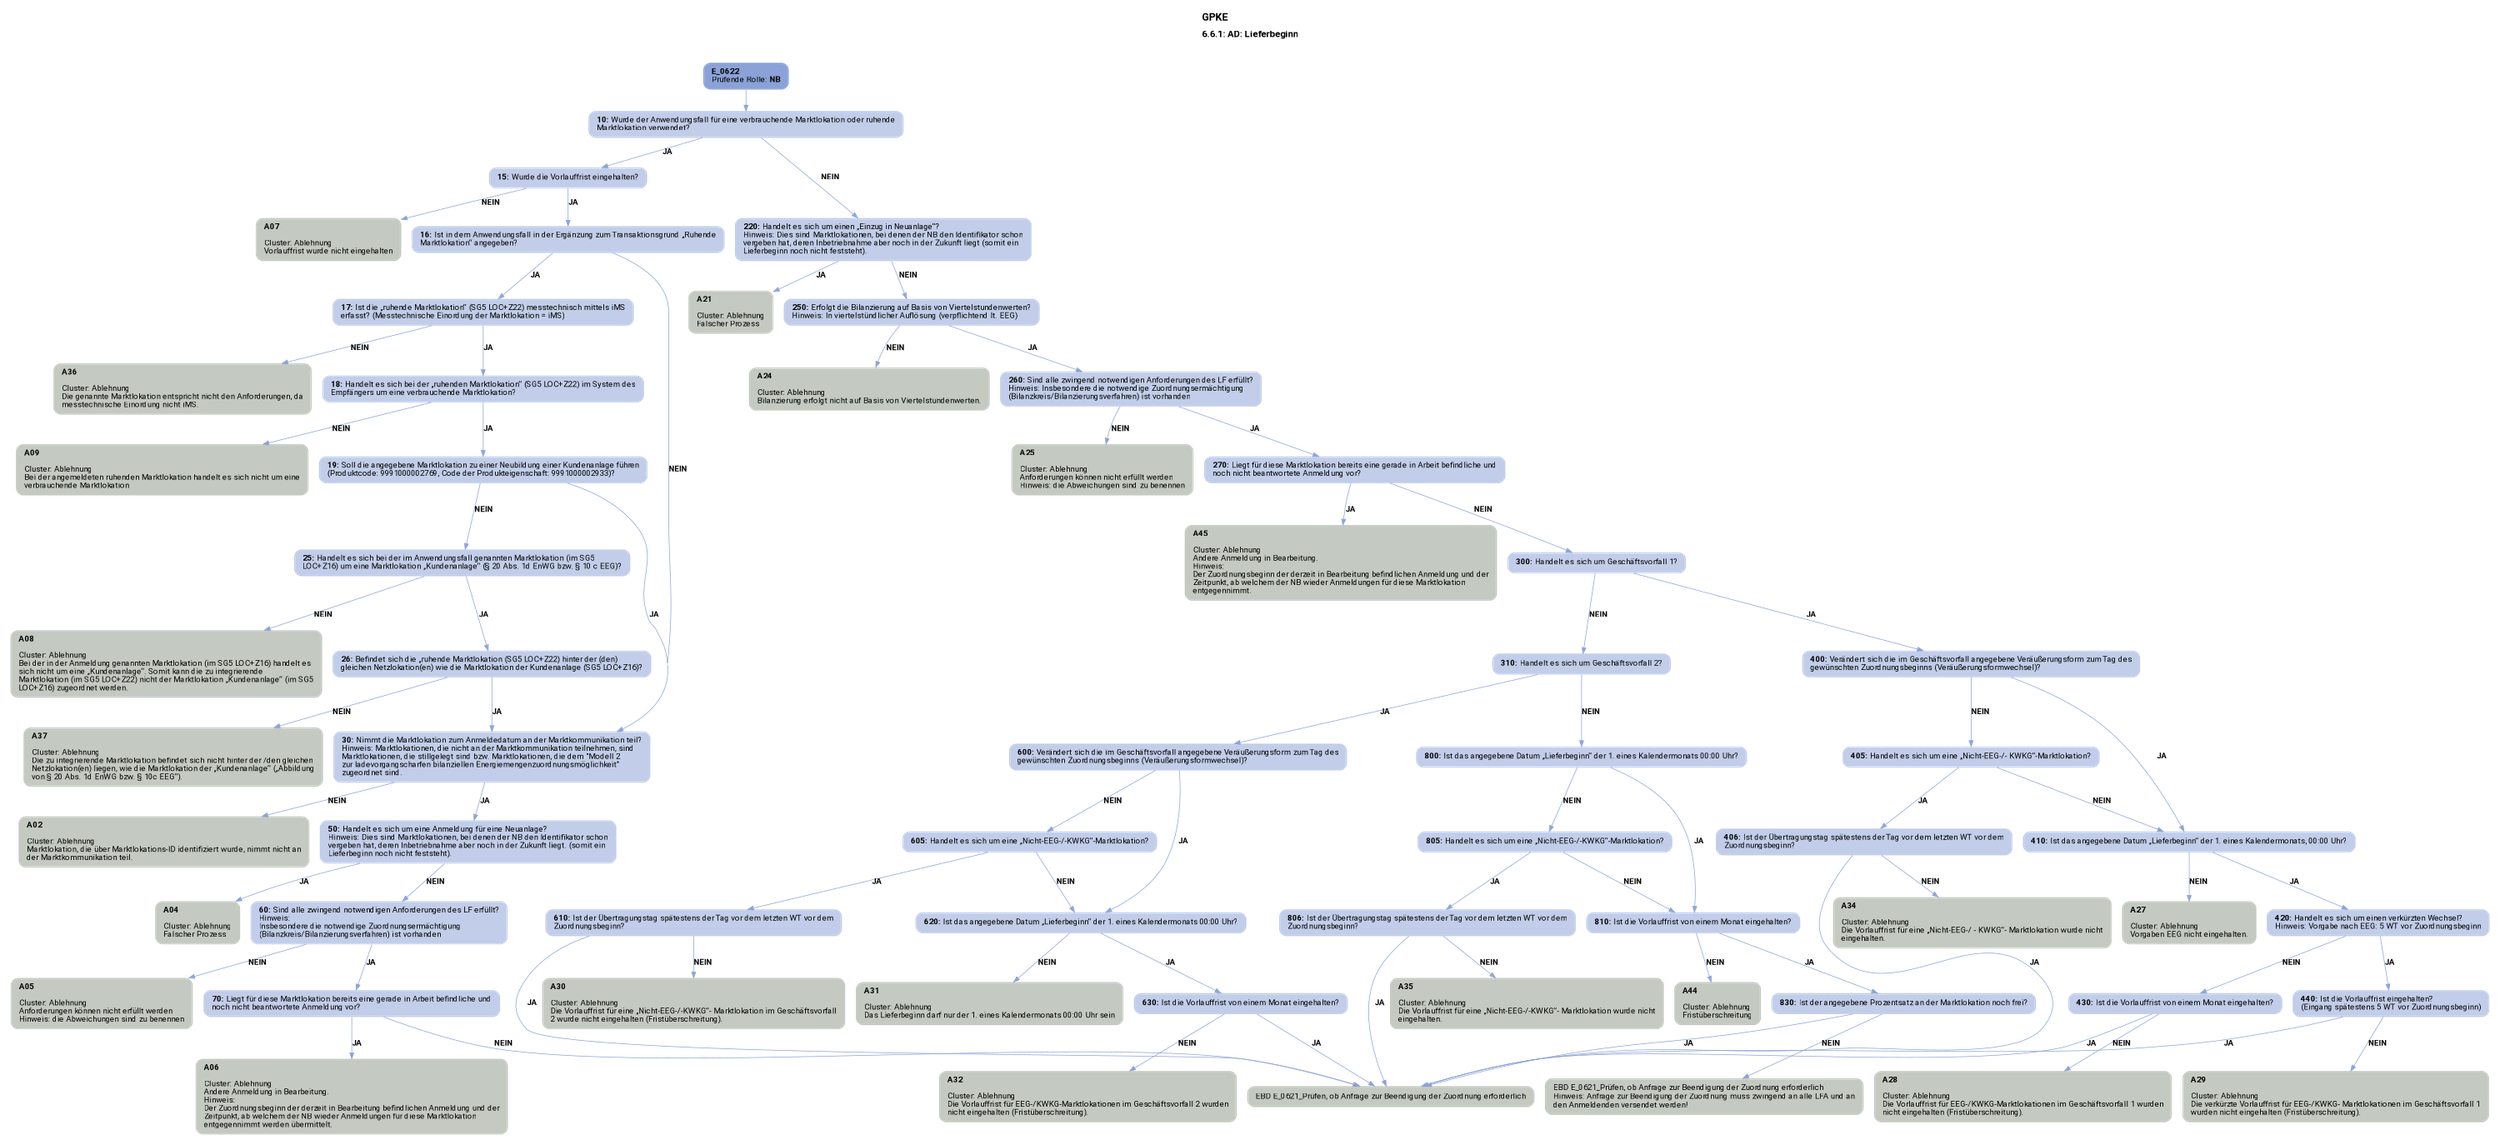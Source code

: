 digraph D {
    labelloc="t";
    label=<<B><FONT POINT-SIZE="18">GPKE</FONT></B><BR align="left"/><BR/><B><FONT POINT-SIZE="16">6.6.1: AD: Lieferbeginn</FONT></B><BR align="left"/><BR/><BR/><BR/>>;
    ratio="compress";
    concentrate=true;
    pack=true;
    rankdir=TB;
    packmode="array";
    size="20,20";
    fontsize=12;
    pad=0.25;
    "Start" [margin="0.2,0.12", shape=box, style="filled,rounded", penwidth=0.0, fillcolor="#8ba2d7", label=<<B>E_0622</B><BR align="left"/><FONT>Prüfende Rolle: <B>NB</B></FONT><BR align="center"/>>, fontname="Roboto, sans-serif"];
    "10" [margin="0.2,0.12", shape=box, style="filled,rounded", penwidth=0.0, fillcolor="#c2cee9", label=<<B>10: </B>Wurde der Anwendungsfall für eine verbrauchende Marktlokation oder ruhende<BR align="left"/>Marktlokation verwendet?<BR align="left"/>>, fontname="Roboto, sans-serif"];
    "15" [margin="0.2,0.12", shape=box, style="filled,rounded", penwidth=0.0, fillcolor="#c2cee9", label=<<B>15: </B>Wurde die Vorlauffrist eingehalten?<BR align="left"/>>, fontname="Roboto, sans-serif"];
    "A07" [margin="0.2,0.12", shape=box, style="filled,rounded", penwidth=0.0, fillcolor="#c4cac1", label=<<B>A07</B><BR align="left"/><BR align="left"/><FONT>Cluster: Ablehnung<BR align="left"/>Vorlauffrist wurde nicht eingehalten<BR align="left"/></FONT>>, fontname="Roboto, sans-serif"];
    "16" [margin="0.2,0.12", shape=box, style="filled,rounded", penwidth=0.0, fillcolor="#c2cee9", label=<<B>16: </B>Ist in dem Anwendungsfall in der Ergänzung zum Transaktionsgrund „Ruhende<BR align="left"/>Marktlokation“ angegeben?<BR align="left"/>>, fontname="Roboto, sans-serif"];
    "17" [margin="0.2,0.12", shape=box, style="filled,rounded", penwidth=0.0, fillcolor="#c2cee9", label=<<B>17: </B>Ist die „ruhende Marktlokation“ (SG5 LOC+Z22) messtechnisch mittels iMS<BR align="left"/>erfasst? (Messtechnische Einordung der Marktlokation = iMS)<BR align="left"/>>, fontname="Roboto, sans-serif"];
    "A36" [margin="0.2,0.12", shape=box, style="filled,rounded", penwidth=0.0, fillcolor="#c4cac1", label=<<B>A36</B><BR align="left"/><BR align="left"/><FONT>Cluster: Ablehnung<BR align="left"/>Die genannte Marktlokation entspricht nicht den Anforderungen, da<BR align="left"/>messtechnische Einordung nicht iMS.<BR align="left"/></FONT>>, fontname="Roboto, sans-serif"];
    "18" [margin="0.2,0.12", shape=box, style="filled,rounded", penwidth=0.0, fillcolor="#c2cee9", label=<<B>18: </B>Handelt es sich bei der „ruhenden Marktlokation“ (SG5 LOC+Z22) im System des<BR align="left"/>Empfängers um eine verbrauchende Marktlokation?<BR align="left"/>>, fontname="Roboto, sans-serif"];
    "A09" [margin="0.2,0.12", shape=box, style="filled,rounded", penwidth=0.0, fillcolor="#c4cac1", label=<<B>A09</B><BR align="left"/><BR align="left"/><FONT>Cluster: Ablehnung<BR align="left"/>Bei der angemeldeten ruhenden Marktlokation handelt es sich nicht um eine<BR align="left"/>verbrauchende Marktlokation<BR align="left"/></FONT>>, fontname="Roboto, sans-serif"];
    "19" [margin="0.2,0.12", shape=box, style="filled,rounded", penwidth=0.0, fillcolor="#c2cee9", label=<<B>19: </B>Soll die angegebene Marktlokation zu einer Neubildung einer Kundenanlage führen<BR align="left"/>(Produktcode: 9991000002769, Code der Produkteigenschaft: 9991000002933)?<BR align="left"/>>, fontname="Roboto, sans-serif"];
    "25" [margin="0.2,0.12", shape=box, style="filled,rounded", penwidth=0.0, fillcolor="#c2cee9", label=<<B>25: </B>Handelt es sich bei der im Anwendungsfall genannten Marktlokation (im SG5<BR align="left"/>LOC+Z16) um eine Marktlokation „Kundenanlage“ (§ 20 Abs. 1d EnWG bzw. § 10 c EEG)?<BR align="left"/>>, fontname="Roboto, sans-serif"];
    "A08" [margin="0.2,0.12", shape=box, style="filled,rounded", penwidth=0.0, fillcolor="#c4cac1", label=<<B>A08</B><BR align="left"/><BR align="left"/><FONT>Cluster: Ablehnung<BR align="left"/>Bei der in der Anmeldung genannten Marktlokation (im SG5 LOC+Z16) handelt es<BR align="left"/>sich nicht um eine „Kundenanlage“. Somit kann die zu integrierende<BR align="left"/>Marktlokation (im SG5 LOC+Z22) nicht der Marktlokation „Kundenanlage“ (im SG5<BR align="left"/>LOC+Z16) zugeordnet werden.<BR align="left"/></FONT>>, fontname="Roboto, sans-serif"];
    "26" [margin="0.2,0.12", shape=box, style="filled,rounded", penwidth=0.0, fillcolor="#c2cee9", label=<<B>26: </B>Befindet sich die „ruhende Marktlokation (SG5 LOC+Z22) hinter der (den)<BR align="left"/>gleichen Netzlokation(en) wie die Marktlokation der Kundenanlage (SG5 LOC+Z16)?<BR align="left"/>>, fontname="Roboto, sans-serif"];
    "A37" [margin="0.2,0.12", shape=box, style="filled,rounded", penwidth=0.0, fillcolor="#c4cac1", label=<<B>A37</B><BR align="left"/><BR align="left"/><FONT>Cluster: Ablehnung<BR align="left"/>Die zu integrierende Marktlokation befindet sich nicht hinter der /den gleichen<BR align="left"/>Netzlokation(en) liegen, wie die Marktlokation der „Kundenanlage“ („Abbildung<BR align="left"/>von § 20 Abs. 1d EnWG bzw. § 10c EEG“).<BR align="left"/></FONT>>, fontname="Roboto, sans-serif"];
    "30" [margin="0.2,0.12", shape=box, style="filled,rounded", penwidth=0.0, fillcolor="#c2cee9", label=<<B>30: </B>Nimmt die Marktlokation zum Anmeldedatum an der Marktkommunikation teil?<BR align="left"/>Hinweis: Marktlokationen, die nicht an der Marktkommunikation teilnehmen, sind<BR align="left"/>Marktlokationen, die stillgelegt sind bzw. Marktlokationen, die dem "Modell 2<BR align="left"/>zur ladevorgangscharfen bilanziellen Energiemengenzuordnungsmöglichkeit"<BR align="left"/>zugeordnet sind.<BR align="left"/>>, fontname="Roboto, sans-serif"];
    "A02" [margin="0.2,0.12", shape=box, style="filled,rounded", penwidth=0.0, fillcolor="#c4cac1", label=<<B>A02</B><BR align="left"/><BR align="left"/><FONT>Cluster: Ablehnung<BR align="left"/>Marktlokation, die über Marktlokations-ID identifiziert wurde, nimmt nicht an<BR align="left"/>der Marktkommunikation teil.<BR align="left"/></FONT>>, fontname="Roboto, sans-serif"];
    "50" [margin="0.2,0.12", shape=box, style="filled,rounded", penwidth=0.0, fillcolor="#c2cee9", label=<<B>50: </B>Handelt es sich um eine Anmeldung für eine Neuanlage?<BR align="left"/>Hinweis: Dies sind Marktlokationen, bei denen der NB den Identifikator schon<BR align="left"/>vergeben hat, deren Inbetriebnahme aber noch in der Zukunft liegt. (somit ein<BR align="left"/>Lieferbeginn noch nicht feststeht).<BR align="left"/>>, fontname="Roboto, sans-serif"];
    "A04" [margin="0.2,0.12", shape=box, style="filled,rounded", penwidth=0.0, fillcolor="#c4cac1", label=<<B>A04</B><BR align="left"/><BR align="left"/><FONT>Cluster: Ablehnung<BR align="left"/>Falscher Prozess<BR align="left"/></FONT>>, fontname="Roboto, sans-serif"];
    "60" [margin="0.2,0.12", shape=box, style="filled,rounded", penwidth=0.0, fillcolor="#c2cee9", label=<<B>60: </B>Sind alle zwingend notwendigen Anforderungen des LF erfüllt?<BR align="left"/>Hinweis:<BR align="left"/>Insbesondere die notwendige Zuordnungsermächtigung<BR align="left"/>(Bilanzkreis/Bilanzierungsverfahren) ist vorhanden<BR align="left"/>>, fontname="Roboto, sans-serif"];
    "A05" [margin="0.2,0.12", shape=box, style="filled,rounded", penwidth=0.0, fillcolor="#c4cac1", label=<<B>A05</B><BR align="left"/><BR align="left"/><FONT>Cluster: Ablehnung<BR align="left"/>Anforderungen können nicht erfüllt werden<BR align="left"/>Hinweis: die Abweichungen sind zu benennen<BR align="left"/></FONT>>, fontname="Roboto, sans-serif"];
    "70" [margin="0.2,0.12", shape=box, style="filled,rounded", penwidth=0.0, fillcolor="#c2cee9", label=<<B>70: </B>Liegt für diese Marktlokation bereits eine gerade in Arbeit befindliche und<BR align="left"/>noch nicht beantwortete Anmeldung vor?<BR align="left"/>>, fontname="Roboto, sans-serif"];
    "A06" [margin="0.2,0.12", shape=box, style="filled,rounded", penwidth=0.0, fillcolor="#c4cac1", label=<<B>A06</B><BR align="left"/><BR align="left"/><FONT>Cluster: Ablehnung<BR align="left"/>Andere Anmeldung in Bearbeitung.<BR align="left"/>Hinweis:<BR align="left"/>Der Zuordnungsbeginn der derzeit in Bearbeitung befindlichen Anmeldung und der<BR align="left"/>Zeitpunkt, ab welchem der NB wieder Anmeldungen für diese Marktlokation<BR align="left"/>entgegennimmt werden übermittelt.<BR align="left"/></FONT>>, fontname="Roboto, sans-serif"];
    "EBD E_0621_Prüfen, ob Anfrage zur Beendigung der Zuordnung erforderlich" [margin="0.2,0.12", shape=box, style="filled,rounded", penwidth=0.0, fillcolor="#c4cac1", label=<<FONT>EBD E_0621_Prüfen, ob Anfrage zur Beendigung der Zuordnung erforderlich<BR align="left"/></FONT>>, fontname="Roboto, sans-serif"];
    "220" [margin="0.2,0.12", shape=box, style="filled,rounded", penwidth=0.0, fillcolor="#c2cee9", label=<<B>220: </B>Handelt es sich um einen „Einzug in Neuanlage“?<BR align="left"/>Hinweis: Dies sind Marktlokationen, bei denen der NB den Identifikator schon<BR align="left"/>vergeben hat, deren Inbetriebnahme aber noch in der Zukunft liegt (somit ein<BR align="left"/>Lieferbeginn noch nicht feststeht).<BR align="left"/>>, fontname="Roboto, sans-serif"];
    "A21" [margin="0.2,0.12", shape=box, style="filled,rounded", penwidth=0.0, fillcolor="#c4cac1", label=<<B>A21</B><BR align="left"/><BR align="left"/><FONT>Cluster: Ablehnung<BR align="left"/>Falscher Prozess<BR align="left"/></FONT>>, fontname="Roboto, sans-serif"];
    "250" [margin="0.2,0.12", shape=box, style="filled,rounded", penwidth=0.0, fillcolor="#c2cee9", label=<<B>250: </B>Erfolgt die Bilanzierung auf Basis von Viertelstundenwerten?<BR align="left"/>Hinweis: In viertelstündlicher Auflösung (verpflichtend lt. EEG)<BR align="left"/>>, fontname="Roboto, sans-serif"];
    "A24" [margin="0.2,0.12", shape=box, style="filled,rounded", penwidth=0.0, fillcolor="#c4cac1", label=<<B>A24</B><BR align="left"/><BR align="left"/><FONT>Cluster: Ablehnung<BR align="left"/>Bilanzierung erfolgt nicht auf Basis von Viertelstundenwerten.<BR align="left"/></FONT>>, fontname="Roboto, sans-serif"];
    "260" [margin="0.2,0.12", shape=box, style="filled,rounded", penwidth=0.0, fillcolor="#c2cee9", label=<<B>260: </B>Sind alle zwingend notwendigen Anforderungen des LF erfüllt?<BR align="left"/>Hinweis: Insbesondere die notwendige Zuordnungsermächtigung<BR align="left"/>(Bilanzkreis/Bilanzierungsverfahren) ist vorhanden<BR align="left"/>>, fontname="Roboto, sans-serif"];
    "A25" [margin="0.2,0.12", shape=box, style="filled,rounded", penwidth=0.0, fillcolor="#c4cac1", label=<<B>A25</B><BR align="left"/><BR align="left"/><FONT>Cluster: Ablehnung<BR align="left"/>Anforderungen können nicht erfüllt werden<BR align="left"/>Hinweis: die Abweichungen sind zu benennen<BR align="left"/></FONT>>, fontname="Roboto, sans-serif"];
    "270" [margin="0.2,0.12", shape=box, style="filled,rounded", penwidth=0.0, fillcolor="#c2cee9", label=<<B>270: </B>Liegt für diese Marktlokation bereits eine gerade in Arbeit befindliche und<BR align="left"/>noch nicht beantwortete Anmeldung vor?<BR align="left"/>>, fontname="Roboto, sans-serif"];
    "A45" [margin="0.2,0.12", shape=box, style="filled,rounded", penwidth=0.0, fillcolor="#c4cac1", label=<<B>A45</B><BR align="left"/><BR align="left"/><FONT>Cluster: Ablehnung<BR align="left"/>Andere Anmeldung in Bearbeitung.<BR align="left"/>Hinweis:<BR align="left"/>Der Zuordnungsbeginn der derzeit in Bearbeitung befindlichen Anmeldung und der<BR align="left"/>Zeitpunkt, ab welchem der NB wieder Anmeldungen für diese Marktlokation<BR align="left"/>entgegennimmt.<BR align="left"/></FONT>>, fontname="Roboto, sans-serif"];
    "300" [margin="0.2,0.12", shape=box, style="filled,rounded", penwidth=0.0, fillcolor="#c2cee9", label=<<B>300: </B>Handelt es sich um Geschäftsvorfall 1?<BR align="left"/>>, fontname="Roboto, sans-serif"];
    "310" [margin="0.2,0.12", shape=box, style="filled,rounded", penwidth=0.0, fillcolor="#c2cee9", label=<<B>310: </B>Handelt es sich um Geschäftsvorfall 2?<BR align="left"/>>, fontname="Roboto, sans-serif"];
    "400" [margin="0.2,0.12", shape=box, style="filled,rounded", penwidth=0.0, fillcolor="#c2cee9", label=<<B>400: </B>Verändert sich die im Geschäftsvorfall angegebene Veräußerungsform zum Tag des<BR align="left"/>gewünschten Zuordnungsbeginns (Veräußerungsformwechsel)?<BR align="left"/>>, fontname="Roboto, sans-serif"];
    "405" [margin="0.2,0.12", shape=box, style="filled,rounded", penwidth=0.0, fillcolor="#c2cee9", label=<<B>405: </B>Handelt es sich um eine „Nicht-EEG-/- KWKG“-Marktlokation?<BR align="left"/>>, fontname="Roboto, sans-serif"];
    "406" [margin="0.2,0.12", shape=box, style="filled,rounded", penwidth=0.0, fillcolor="#c2cee9", label=<<B>406: </B>Ist der Übertragungstag spätestens der Tag vor dem letzten WT vor dem<BR align="left"/>Zuordnungsbeginn?<BR align="left"/>>, fontname="Roboto, sans-serif"];
    "A34" [margin="0.2,0.12", shape=box, style="filled,rounded", penwidth=0.0, fillcolor="#c4cac1", label=<<B>A34</B><BR align="left"/><BR align="left"/><FONT>Cluster: Ablehnung<BR align="left"/>Die Vorlauffrist für eine „Nicht-EEG-/ - KWKG“- Marktlokation wurde nicht<BR align="left"/>eingehalten.<BR align="left"/></FONT>>, fontname="Roboto, sans-serif"];
    "410" [margin="0.2,0.12", shape=box, style="filled,rounded", penwidth=0.0, fillcolor="#c2cee9", label=<<B>410: </B>Ist das angegebene Datum „Lieferbeginn“ der 1. eines Kalendermonats, 00:00 Uhr?<BR align="left"/>>, fontname="Roboto, sans-serif"];
    "A27" [margin="0.2,0.12", shape=box, style="filled,rounded", penwidth=0.0, fillcolor="#c4cac1", label=<<B>A27</B><BR align="left"/><BR align="left"/><FONT>Cluster: Ablehnung<BR align="left"/>Vorgaben EEG nicht eingehalten.<BR align="left"/></FONT>>, fontname="Roboto, sans-serif"];
    "420" [margin="0.2,0.12", shape=box, style="filled,rounded", penwidth=0.0, fillcolor="#c2cee9", label=<<B>420: </B>Handelt es sich um einen verkürzten Wechsel?<BR align="left"/>Hinweis: Vorgabe nach EEG: 5 WT vor Zuordnungsbeginn<BR align="left"/>>, fontname="Roboto, sans-serif"];
    "430" [margin="0.2,0.12", shape=box, style="filled,rounded", penwidth=0.0, fillcolor="#c2cee9", label=<<B>430: </B>Ist die Vorlauffrist von einem Monat eingehalten?<BR align="left"/>>, fontname="Roboto, sans-serif"];
    "A28" [margin="0.2,0.12", shape=box, style="filled,rounded", penwidth=0.0, fillcolor="#c4cac1", label=<<B>A28</B><BR align="left"/><BR align="left"/><FONT>Cluster: Ablehnung<BR align="left"/>Die Vorlauffrist für EEG-/KWKG-Marktlokationen im Geschäftsvorfall 1 wurden<BR align="left"/>nicht eingehalten (Fristüberschreitung).<BR align="left"/></FONT>>, fontname="Roboto, sans-serif"];
    "440" [margin="0.2,0.12", shape=box, style="filled,rounded", penwidth=0.0, fillcolor="#c2cee9", label=<<B>440: </B>Ist die Vorlauffrist eingehalten?<BR align="left"/>(Eingang spätestens 5 WT vor Zuordnungsbeginn)<BR align="left"/>>, fontname="Roboto, sans-serif"];
    "A29" [margin="0.2,0.12", shape=box, style="filled,rounded", penwidth=0.0, fillcolor="#c4cac1", label=<<B>A29</B><BR align="left"/><BR align="left"/><FONT>Cluster: Ablehnung<BR align="left"/>Die verkürzte Vorlauffrist für EEG-/KWKG- Marktlokationen im Geschäftsvorfall 1<BR align="left"/>wurden nicht eingehalten (Fristüberschreitung).<BR align="left"/></FONT>>, fontname="Roboto, sans-serif"];
    "600" [margin="0.2,0.12", shape=box, style="filled,rounded", penwidth=0.0, fillcolor="#c2cee9", label=<<B>600: </B>Verändert sich die im Geschäftsvorfall angegebene Veräußerungsform zum Tag des<BR align="left"/>gewünschten Zuordnungsbeginns (Veräußerungsformwechsel)?<BR align="left"/>>, fontname="Roboto, sans-serif"];
    "605" [margin="0.2,0.12", shape=box, style="filled,rounded", penwidth=0.0, fillcolor="#c2cee9", label=<<B>605: </B>Handelt es sich um eine „Nicht-EEG-/-KWKG“-Marktlokation?<BR align="left"/>>, fontname="Roboto, sans-serif"];
    "610" [margin="0.2,0.12", shape=box, style="filled,rounded", penwidth=0.0, fillcolor="#c2cee9", label=<<B>610: </B>Ist der Übertragungstag spätestens der Tag vor dem letzten WT vor dem<BR align="left"/>Zuordnungsbeginn?<BR align="left"/>>, fontname="Roboto, sans-serif"];
    "A30" [margin="0.2,0.12", shape=box, style="filled,rounded", penwidth=0.0, fillcolor="#c4cac1", label=<<B>A30</B><BR align="left"/><BR align="left"/><FONT>Cluster: Ablehnung<BR align="left"/>Die Vorlauffrist für eine „Nicht-EEG-/-KWKG“- Marktlokation im Geschäftsvorfall<BR align="left"/>2 wurde nicht eingehalten (Fristüberschreitung).<BR align="left"/></FONT>>, fontname="Roboto, sans-serif"];
    "620" [margin="0.2,0.12", shape=box, style="filled,rounded", penwidth=0.0, fillcolor="#c2cee9", label=<<B>620: </B>Ist das angegebene Datum „Lieferbeginn“ der 1. eines Kalendermonats 00:00 Uhr?<BR align="left"/>>, fontname="Roboto, sans-serif"];
    "A31" [margin="0.2,0.12", shape=box, style="filled,rounded", penwidth=0.0, fillcolor="#c4cac1", label=<<B>A31</B><BR align="left"/><BR align="left"/><FONT>Cluster: Ablehnung<BR align="left"/>Das Lieferbeginn darf nur der 1. eines Kalendermonats 00:00 Uhr sein<BR align="left"/></FONT>>, fontname="Roboto, sans-serif"];
    "630" [margin="0.2,0.12", shape=box, style="filled,rounded", penwidth=0.0, fillcolor="#c2cee9", label=<<B>630: </B>Ist die Vorlauffrist von einem Monat eingehalten?<BR align="left"/>>, fontname="Roboto, sans-serif"];
    "A32" [margin="0.2,0.12", shape=box, style="filled,rounded", penwidth=0.0, fillcolor="#c4cac1", label=<<B>A32</B><BR align="left"/><BR align="left"/><FONT>Cluster: Ablehnung<BR align="left"/>Die Vorlauffrist für EEG-/KWKG-Marktlokationen im Geschäftsvorfall 2 wurden<BR align="left"/>nicht eingehalten (Fristüberschreitung).<BR align="left"/></FONT>>, fontname="Roboto, sans-serif"];
    "800" [margin="0.2,0.12", shape=box, style="filled,rounded", penwidth=0.0, fillcolor="#c2cee9", label=<<B>800: </B>Ist das angegebene Datum „Lieferbeginn“ der 1. eines Kalendermonats 00:00 Uhr?<BR align="left"/>>, fontname="Roboto, sans-serif"];
    "805" [margin="0.2,0.12", shape=box, style="filled,rounded", penwidth=0.0, fillcolor="#c2cee9", label=<<B>805: </B>Handelt es sich um eine „Nicht-EEG-/-KWKG“-Marktlokation?<BR align="left"/>>, fontname="Roboto, sans-serif"];
    "806" [margin="0.2,0.12", shape=box, style="filled,rounded", penwidth=0.0, fillcolor="#c2cee9", label=<<B>806: </B>Ist der Übertragungstag spätestens der Tag vor dem letzten WT vor dem<BR align="left"/>Zuordnungsbeginn?<BR align="left"/>>, fontname="Roboto, sans-serif"];
    "A35" [margin="0.2,0.12", shape=box, style="filled,rounded", penwidth=0.0, fillcolor="#c4cac1", label=<<B>A35</B><BR align="left"/><BR align="left"/><FONT>Cluster: Ablehnung<BR align="left"/>Die Vorlauffrist für eine „Nicht-EEG-/-KWKG“- Marktlokation wurde nicht<BR align="left"/>eingehalten.<BR align="left"/></FONT>>, fontname="Roboto, sans-serif"];
    "810" [margin="0.2,0.12", shape=box, style="filled,rounded", penwidth=0.0, fillcolor="#c2cee9", label=<<B>810: </B>Ist die Vorlauffrist von einem Monat eingehalten?<BR align="left"/>>, fontname="Roboto, sans-serif"];
    "A44" [margin="0.2,0.12", shape=box, style="filled,rounded", penwidth=0.0, fillcolor="#c4cac1", label=<<B>A44</B><BR align="left"/><BR align="left"/><FONT>Cluster: Ablehnung<BR align="left"/>Fristüberschreitung<BR align="left"/></FONT>>, fontname="Roboto, sans-serif"];
    "830" [margin="0.2,0.12", shape=box, style="filled,rounded", penwidth=0.0, fillcolor="#c2cee9", label=<<B>830: </B>Ist der angegebene Prozentsatz an der Marktlokation noch frei?<BR align="left"/>>, fontname="Roboto, sans-serif"];
    "EBD E_0621_Prüfen, ob Anfrage zur Beendigung der Zuordnung erforderlich
Hinweis: Anfrage zur Beendigung der Zuordnung muss zwingend an alle LFA und an den Anmeldenden versendet werden!" [margin="0.2,0.12", shape=box, style="filled,rounded", penwidth=0.0, fillcolor="#c4cac1", label=<<FONT>EBD E_0621_Prüfen, ob Anfrage zur Beendigung der Zuordnung erforderlich<BR align="left"/>Hinweis: Anfrage zur Beendigung der Zuordnung muss zwingend an alle LFA und an<BR align="left"/>den Anmeldenden versendet werden!<BR align="left"/></FONT>>, fontname="Roboto, sans-serif"];

    "Start" -> "10" [color="#88a0d6"];
    "10" -> "15" [label=<<B>JA</B>>, color="#88a0d6", fontname="Roboto, sans-serif"];
    "10" -> "220" [label=<<B>NEIN</B>>, color="#88a0d6", fontname="Roboto, sans-serif"];
    "15" -> "A07" [label=<<B>NEIN</B>>, color="#88a0d6", fontname="Roboto, sans-serif"];
    "15" -> "16" [label=<<B>JA</B>>, color="#88a0d6", fontname="Roboto, sans-serif"];
    "16" -> "30" [label=<<B>NEIN</B>>, color="#88a0d6", fontname="Roboto, sans-serif"];
    "16" -> "17" [label=<<B>JA</B>>, color="#88a0d6", fontname="Roboto, sans-serif"];
    "17" -> "A36" [label=<<B>NEIN</B>>, color="#88a0d6", fontname="Roboto, sans-serif"];
    "17" -> "18" [label=<<B>JA</B>>, color="#88a0d6", fontname="Roboto, sans-serif"];
    "18" -> "A09" [label=<<B>NEIN</B>>, color="#88a0d6", fontname="Roboto, sans-serif"];
    "18" -> "19" [label=<<B>JA</B>>, color="#88a0d6", fontname="Roboto, sans-serif"];
    "19" -> "30" [label=<<B>JA</B>>, color="#88a0d6", fontname="Roboto, sans-serif"];
    "19" -> "25" [label=<<B>NEIN</B>>, color="#88a0d6", fontname="Roboto, sans-serif"];
    "25" -> "A08" [label=<<B>NEIN</B>>, color="#88a0d6", fontname="Roboto, sans-serif"];
    "25" -> "26" [label=<<B>JA</B>>, color="#88a0d6", fontname="Roboto, sans-serif"];
    "26" -> "A37" [label=<<B>NEIN</B>>, color="#88a0d6", fontname="Roboto, sans-serif"];
    "26" -> "30" [label=<<B>JA</B>>, color="#88a0d6", fontname="Roboto, sans-serif"];
    "30" -> "A02" [label=<<B>NEIN</B>>, color="#88a0d6", fontname="Roboto, sans-serif"];
    "30" -> "50" [label=<<B>JA</B>>, color="#88a0d6", fontname="Roboto, sans-serif"];
    "50" -> "A04" [label=<<B>JA</B>>, color="#88a0d6", fontname="Roboto, sans-serif"];
    "50" -> "60" [label=<<B>NEIN</B>>, color="#88a0d6", fontname="Roboto, sans-serif"];
    "60" -> "A05" [label=<<B>NEIN</B>>, color="#88a0d6", fontname="Roboto, sans-serif"];
    "60" -> "70" [label=<<B>JA</B>>, color="#88a0d6", fontname="Roboto, sans-serif"];
    "70" -> "A06" [label=<<B>JA</B>>, color="#88a0d6", fontname="Roboto, sans-serif"];
    "70" -> "EBD E_0621_Prüfen, ob Anfrage zur Beendigung der Zuordnung erforderlich" [label=<<B>NEIN</B>>, color="#88a0d6", fontname="Roboto, sans-serif"];
    "220" -> "A21" [label=<<B>JA</B>>, color="#88a0d6", fontname="Roboto, sans-serif"];
    "220" -> "250" [label=<<B>NEIN</B>>, color="#88a0d6", fontname="Roboto, sans-serif"];
    "250" -> "A24" [label=<<B>NEIN</B>>, color="#88a0d6", fontname="Roboto, sans-serif"];
    "250" -> "260" [label=<<B>JA</B>>, color="#88a0d6", fontname="Roboto, sans-serif"];
    "260" -> "A25" [label=<<B>NEIN</B>>, color="#88a0d6", fontname="Roboto, sans-serif"];
    "260" -> "270" [label=<<B>JA</B>>, color="#88a0d6", fontname="Roboto, sans-serif"];
    "270" -> "A45" [label=<<B>JA</B>>, color="#88a0d6", fontname="Roboto, sans-serif"];
    "270" -> "300" [label=<<B>NEIN</B>>, color="#88a0d6", fontname="Roboto, sans-serif"];
    "300" -> "400" [label=<<B>JA</B>>, color="#88a0d6", fontname="Roboto, sans-serif"];
    "300" -> "310" [label=<<B>NEIN</B>>, color="#88a0d6", fontname="Roboto, sans-serif"];
    "310" -> "600" [label=<<B>JA</B>>, color="#88a0d6", fontname="Roboto, sans-serif"];
    "310" -> "800" [label=<<B>NEIN</B>>, color="#88a0d6", fontname="Roboto, sans-serif"];
    "400" -> "410" [label=<<B>JA</B>>, color="#88a0d6", fontname="Roboto, sans-serif"];
    "400" -> "405" [label=<<B>NEIN</B>>, color="#88a0d6", fontname="Roboto, sans-serif"];
    "405" -> "406" [label=<<B>JA</B>>, color="#88a0d6", fontname="Roboto, sans-serif"];
    "405" -> "410" [label=<<B>NEIN</B>>, color="#88a0d6", fontname="Roboto, sans-serif"];
    "406" -> "EBD E_0621_Prüfen, ob Anfrage zur Beendigung der Zuordnung erforderlich" [label=<<B>JA</B>>, color="#88a0d6", fontname="Roboto, sans-serif"];
    "406" -> "A34" [label=<<B>NEIN</B>>, color="#88a0d6", fontname="Roboto, sans-serif"];
    "410" -> "420" [label=<<B>JA</B>>, color="#88a0d6", fontname="Roboto, sans-serif"];
    "410" -> "A27" [label=<<B>NEIN</B>>, color="#88a0d6", fontname="Roboto, sans-serif"];
    "420" -> "440" [label=<<B>JA</B>>, color="#88a0d6", fontname="Roboto, sans-serif"];
    "420" -> "430" [label=<<B>NEIN</B>>, color="#88a0d6", fontname="Roboto, sans-serif"];
    "430" -> "EBD E_0621_Prüfen, ob Anfrage zur Beendigung der Zuordnung erforderlich" [label=<<B>JA</B>>, color="#88a0d6", fontname="Roboto, sans-serif"];
    "430" -> "A28" [label=<<B>NEIN</B>>, color="#88a0d6", fontname="Roboto, sans-serif"];
    "440" -> "EBD E_0621_Prüfen, ob Anfrage zur Beendigung der Zuordnung erforderlich" [label=<<B>JA</B>>, color="#88a0d6", fontname="Roboto, sans-serif"];
    "440" -> "A29" [label=<<B>NEIN</B>>, color="#88a0d6", fontname="Roboto, sans-serif"];
    "600" -> "620" [label=<<B>JA</B>>, color="#88a0d6", fontname="Roboto, sans-serif"];
    "600" -> "605" [label=<<B>NEIN</B>>, color="#88a0d6", fontname="Roboto, sans-serif"];
    "605" -> "610" [label=<<B>JA</B>>, color="#88a0d6", fontname="Roboto, sans-serif"];
    "605" -> "620" [label=<<B>NEIN</B>>, color="#88a0d6", fontname="Roboto, sans-serif"];
    "610" -> "EBD E_0621_Prüfen, ob Anfrage zur Beendigung der Zuordnung erforderlich" [label=<<B>JA</B>>, color="#88a0d6", fontname="Roboto, sans-serif"];
    "610" -> "A30" [label=<<B>NEIN</B>>, color="#88a0d6", fontname="Roboto, sans-serif"];
    "620" -> "A31" [label=<<B>NEIN</B>>, color="#88a0d6", fontname="Roboto, sans-serif"];
    "620" -> "630" [label=<<B>JA</B>>, color="#88a0d6", fontname="Roboto, sans-serif"];
    "630" -> "EBD E_0621_Prüfen, ob Anfrage zur Beendigung der Zuordnung erforderlich" [label=<<B>JA</B>>, color="#88a0d6", fontname="Roboto, sans-serif"];
    "630" -> "A32" [label=<<B>NEIN</B>>, color="#88a0d6", fontname="Roboto, sans-serif"];
    "800" -> "805" [label=<<B>NEIN</B>>, color="#88a0d6", fontname="Roboto, sans-serif"];
    "800" -> "810" [label=<<B>JA</B>>, color="#88a0d6", fontname="Roboto, sans-serif"];
    "805" -> "806" [label=<<B>JA</B>>, color="#88a0d6", fontname="Roboto, sans-serif"];
    "805" -> "810" [label=<<B>NEIN</B>>, color="#88a0d6", fontname="Roboto, sans-serif"];
    "806" -> "EBD E_0621_Prüfen, ob Anfrage zur Beendigung der Zuordnung erforderlich" [label=<<B>JA</B>>, color="#88a0d6", fontname="Roboto, sans-serif"];
    "806" -> "A35" [label=<<B>NEIN</B>>, color="#88a0d6", fontname="Roboto, sans-serif"];
    "810" -> "A44" [label=<<B>NEIN</B>>, color="#88a0d6", fontname="Roboto, sans-serif"];
    "810" -> "830" [label=<<B>JA</B>>, color="#88a0d6", fontname="Roboto, sans-serif"];
    "830" -> "EBD E_0621_Prüfen, ob Anfrage zur Beendigung der Zuordnung erforderlich
Hinweis: Anfrage zur Beendigung der Zuordnung muss zwingend an alle LFA und an den Anmeldenden versendet werden!" [label=<<B>NEIN</B>>, color="#88a0d6", fontname="Roboto, sans-serif"];
    "830" -> "EBD E_0621_Prüfen, ob Anfrage zur Beendigung der Zuordnung erforderlich" [label=<<B>JA</B>>, color="#88a0d6", fontname="Roboto, sans-serif"];

    bgcolor="transparent";
fontname="Roboto, sans-serif";
}